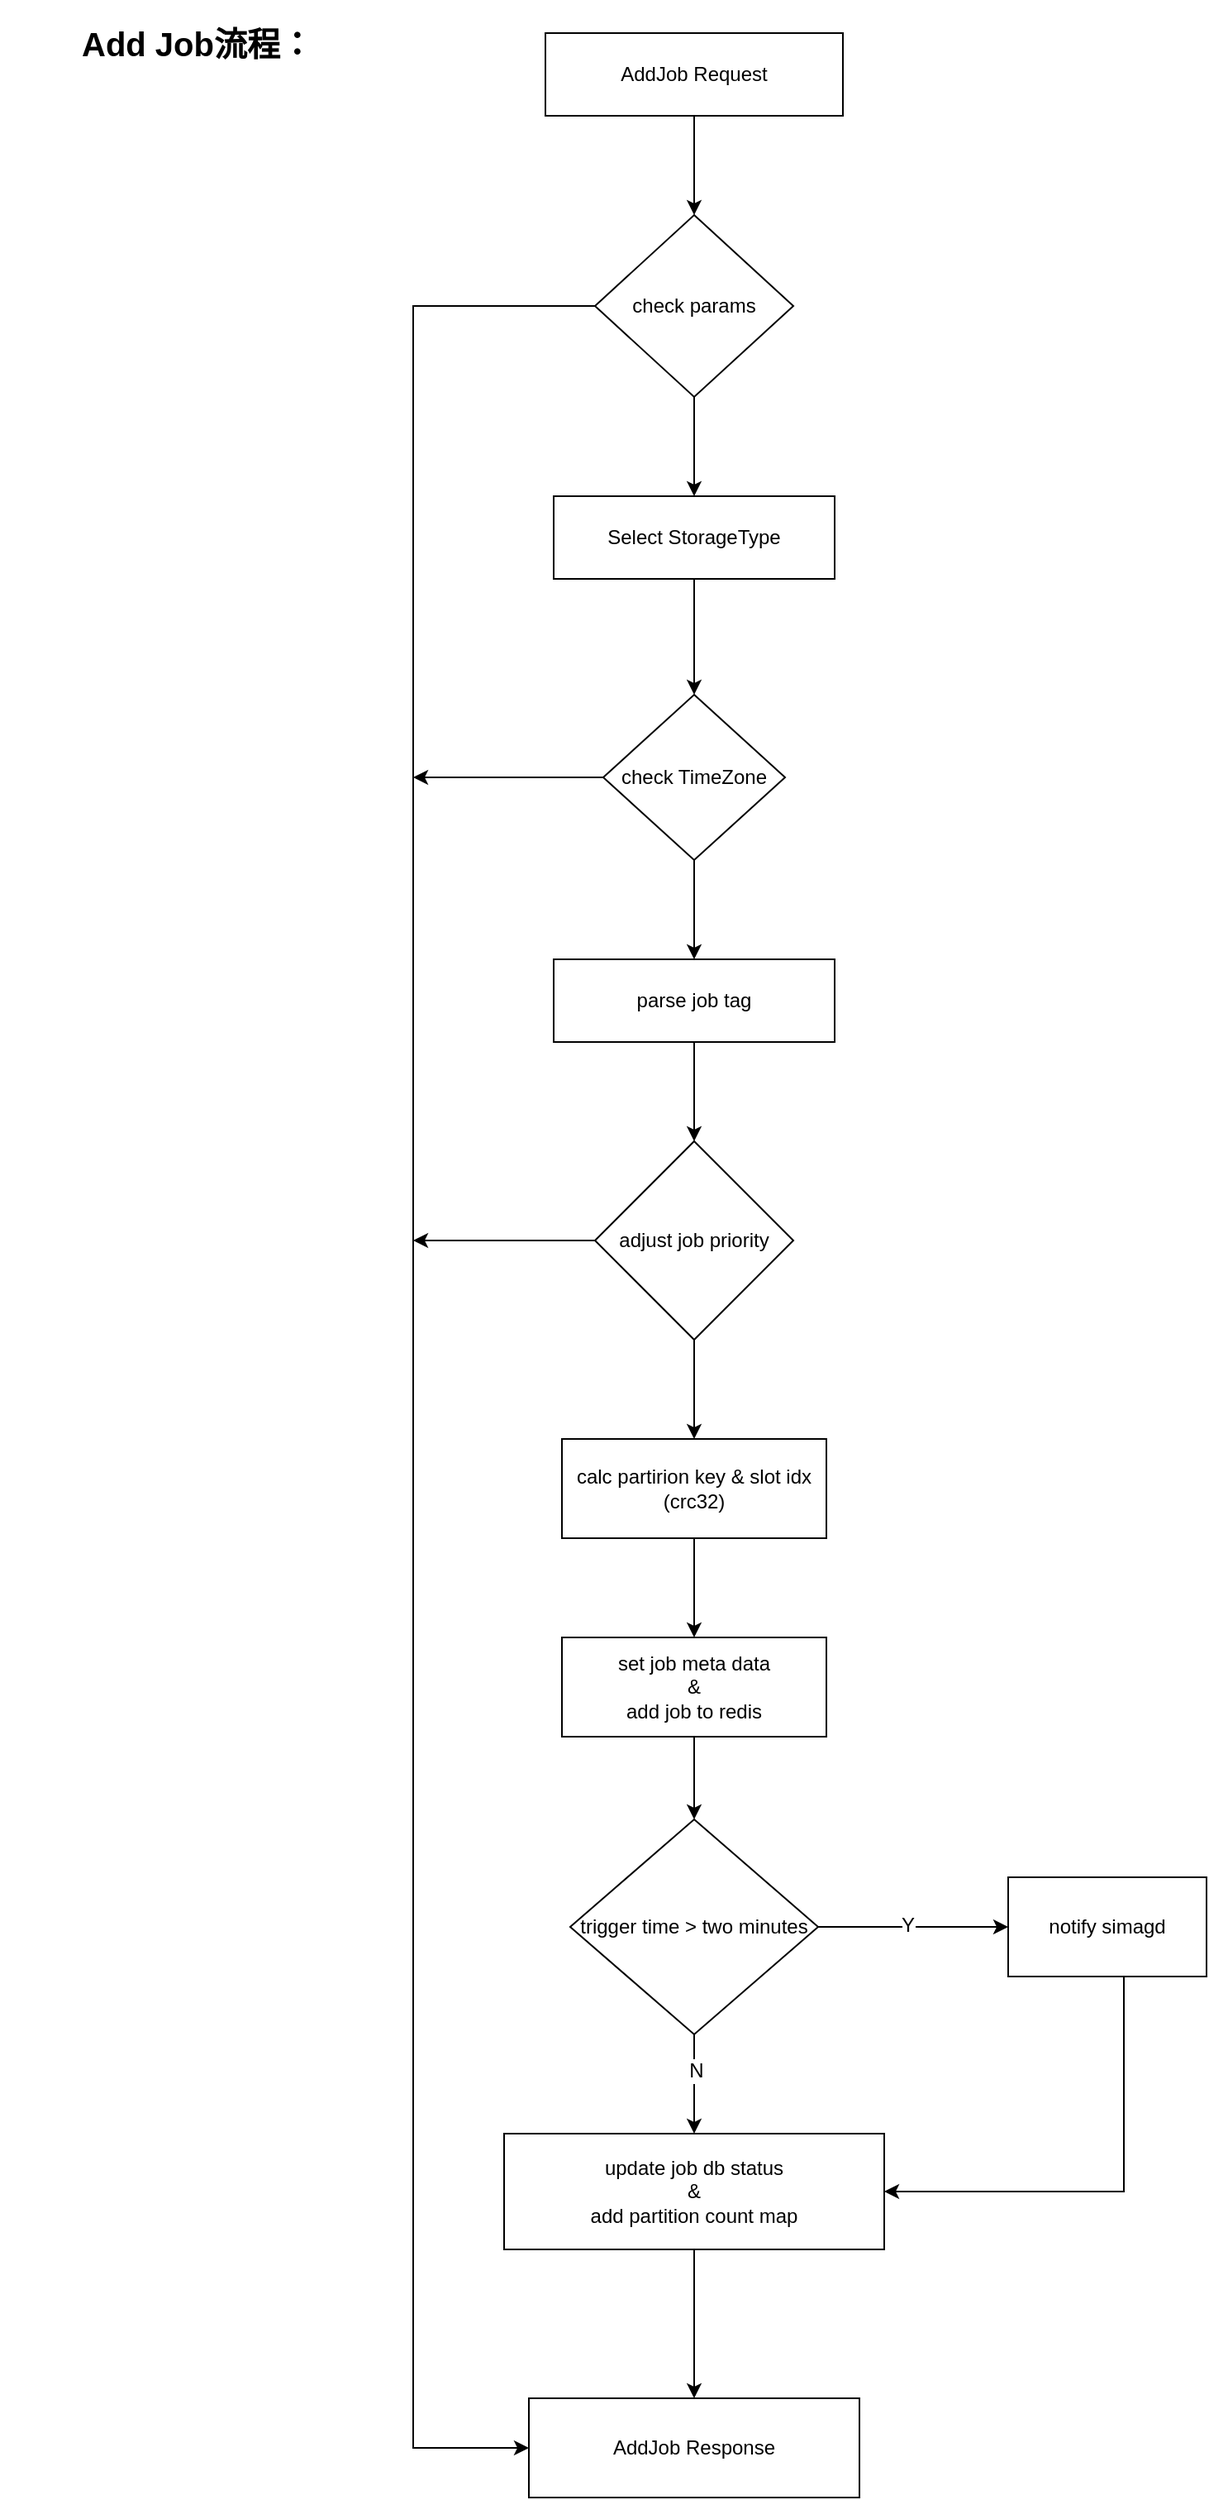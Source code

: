 <mxfile version="14.9.7" type="github">
  <diagram id="tXwRCV2uUOXVd6_iAf8Z" name="第 1 页">
    <mxGraphModel dx="2626" dy="749" grid="1" gridSize="10" guides="1" tooltips="1" connect="1" arrows="1" fold="1" page="0" pageScale="1" pageWidth="827" pageHeight="1169" math="0" shadow="0">
      <root>
        <mxCell id="0" />
        <mxCell id="1" parent="0" />
        <mxCell id="6F7Ck0YBmOQ59BSvPMI2-1" value="Add Job流程：" style="text;html=1;strokeColor=none;fillColor=none;align=center;verticalAlign=middle;whiteSpace=wrap;rounded=0;fontSize=20;fontStyle=1" parent="1" vertex="1">
          <mxGeometry x="-827" width="238.75" height="51" as="geometry" />
        </mxCell>
        <mxCell id="6F7Ck0YBmOQ59BSvPMI2-2" style="edgeStyle=orthogonalEdgeStyle;curved=1;rounded=0;orthogonalLoop=1;jettySize=auto;html=1;exitX=0.5;exitY=1;exitDx=0;exitDy=0;fontSize=12;fontColor=#000000;startArrow=none;startFill=0;strokeColor=#000000;" parent="1" source="6F7Ck0YBmOQ59BSvPMI2-3" target="6F7Ck0YBmOQ59BSvPMI2-6" edge="1">
          <mxGeometry relative="1" as="geometry" />
        </mxCell>
        <mxCell id="6F7Ck0YBmOQ59BSvPMI2-3" value="AddJob Request" style="rounded=0;whiteSpace=wrap;html=1;fontSize=12;fontColor=#000000;strokeColor=#000000;gradientColor=none;align=center;verticalAlign=middle;" parent="1" vertex="1">
          <mxGeometry x="-497" y="20" width="180" height="50" as="geometry" />
        </mxCell>
        <mxCell id="6F7Ck0YBmOQ59BSvPMI2-4" style="edgeStyle=orthogonalEdgeStyle;curved=1;rounded=0;orthogonalLoop=1;jettySize=auto;html=1;exitX=0.5;exitY=1;exitDx=0;exitDy=0;entryX=0.5;entryY=0;entryDx=0;entryDy=0;fontSize=12;fontColor=#000000;startArrow=none;startFill=0;strokeColor=#000000;" parent="1" source="6F7Ck0YBmOQ59BSvPMI2-6" target="6F7Ck0YBmOQ59BSvPMI2-8" edge="1">
          <mxGeometry relative="1" as="geometry" />
        </mxCell>
        <mxCell id="6F7Ck0YBmOQ59BSvPMI2-5" style="edgeStyle=orthogonalEdgeStyle;rounded=0;orthogonalLoop=1;jettySize=auto;html=1;exitX=0;exitY=0.5;exitDx=0;exitDy=0;entryX=0;entryY=0.5;entryDx=0;entryDy=0;fontSize=12;fontColor=#000000;startArrow=none;startFill=0;strokeColor=#000000;" parent="1" source="6F7Ck0YBmOQ59BSvPMI2-6" target="6F7Ck0YBmOQ59BSvPMI2-30" edge="1">
          <mxGeometry relative="1" as="geometry">
            <Array as="points">
              <mxPoint x="-577" y="185" />
              <mxPoint x="-577" y="1480" />
            </Array>
          </mxGeometry>
        </mxCell>
        <mxCell id="6F7Ck0YBmOQ59BSvPMI2-6" value="check params" style="rhombus;whiteSpace=wrap;html=1;fontSize=12;fontColor=#000000;strokeColor=#000000;gradientColor=none;align=center;verticalAlign=middle;" parent="1" vertex="1">
          <mxGeometry x="-467" y="130" width="120" height="110" as="geometry" />
        </mxCell>
        <mxCell id="6F7Ck0YBmOQ59BSvPMI2-7" style="edgeStyle=orthogonalEdgeStyle;curved=1;rounded=0;orthogonalLoop=1;jettySize=auto;html=1;exitX=0.5;exitY=1;exitDx=0;exitDy=0;entryX=0.5;entryY=0;entryDx=0;entryDy=0;fontSize=12;fontColor=#000000;startArrow=none;startFill=0;strokeColor=#000000;" parent="1" source="6F7Ck0YBmOQ59BSvPMI2-8" target="6F7Ck0YBmOQ59BSvPMI2-11" edge="1">
          <mxGeometry relative="1" as="geometry" />
        </mxCell>
        <mxCell id="6F7Ck0YBmOQ59BSvPMI2-8" value="Select StorageType" style="rounded=0;whiteSpace=wrap;html=1;fontSize=12;fontColor=#000000;strokeColor=#000000;gradientColor=none;align=center;verticalAlign=middle;" parent="1" vertex="1">
          <mxGeometry x="-492" y="300" width="170" height="50" as="geometry" />
        </mxCell>
        <mxCell id="6F7Ck0YBmOQ59BSvPMI2-9" style="edgeStyle=orthogonalEdgeStyle;curved=1;rounded=0;orthogonalLoop=1;jettySize=auto;html=1;exitX=0.5;exitY=1;exitDx=0;exitDy=0;entryX=0.5;entryY=0;entryDx=0;entryDy=0;fontSize=12;fontColor=#000000;startArrow=none;startFill=0;strokeColor=#000000;" parent="1" source="6F7Ck0YBmOQ59BSvPMI2-11" target="6F7Ck0YBmOQ59BSvPMI2-13" edge="1">
          <mxGeometry relative="1" as="geometry" />
        </mxCell>
        <mxCell id="6F7Ck0YBmOQ59BSvPMI2-10" style="edgeStyle=orthogonalEdgeStyle;rounded=0;orthogonalLoop=1;jettySize=auto;html=1;fontSize=12;fontColor=#000000;startArrow=none;startFill=0;strokeColor=#000000;" parent="1" source="6F7Ck0YBmOQ59BSvPMI2-11" edge="1">
          <mxGeometry relative="1" as="geometry">
            <mxPoint x="-577" y="470" as="targetPoint" />
          </mxGeometry>
        </mxCell>
        <mxCell id="6F7Ck0YBmOQ59BSvPMI2-11" value="check TimeZone" style="rhombus;whiteSpace=wrap;html=1;fontSize=12;fontColor=#000000;strokeColor=#000000;gradientColor=none;align=center;verticalAlign=middle;" parent="1" vertex="1">
          <mxGeometry x="-462" y="420" width="110" height="100" as="geometry" />
        </mxCell>
        <mxCell id="6F7Ck0YBmOQ59BSvPMI2-12" style="edgeStyle=orthogonalEdgeStyle;curved=1;rounded=0;orthogonalLoop=1;jettySize=auto;html=1;exitX=0.5;exitY=1;exitDx=0;exitDy=0;fontSize=12;fontColor=#000000;startArrow=none;startFill=0;strokeColor=#000000;" parent="1" source="6F7Ck0YBmOQ59BSvPMI2-13" target="6F7Ck0YBmOQ59BSvPMI2-16" edge="1">
          <mxGeometry relative="1" as="geometry" />
        </mxCell>
        <mxCell id="6F7Ck0YBmOQ59BSvPMI2-13" value="parse job tag" style="rounded=0;whiteSpace=wrap;html=1;fontSize=12;fontColor=#000000;strokeColor=#000000;gradientColor=none;align=center;verticalAlign=middle;" parent="1" vertex="1">
          <mxGeometry x="-492" y="580" width="170" height="50" as="geometry" />
        </mxCell>
        <mxCell id="6F7Ck0YBmOQ59BSvPMI2-14" style="edgeStyle=orthogonalEdgeStyle;curved=1;rounded=0;orthogonalLoop=1;jettySize=auto;html=1;exitX=0.5;exitY=1;exitDx=0;exitDy=0;entryX=0.5;entryY=0;entryDx=0;entryDy=0;fontSize=12;fontColor=#000000;startArrow=none;startFill=0;strokeColor=#000000;" parent="1" source="6F7Ck0YBmOQ59BSvPMI2-16" target="6F7Ck0YBmOQ59BSvPMI2-18" edge="1">
          <mxGeometry relative="1" as="geometry" />
        </mxCell>
        <mxCell id="6F7Ck0YBmOQ59BSvPMI2-15" style="edgeStyle=orthogonalEdgeStyle;rounded=0;orthogonalLoop=1;jettySize=auto;html=1;fontSize=12;fontColor=#000000;startArrow=none;startFill=0;strokeColor=#000000;" parent="1" source="6F7Ck0YBmOQ59BSvPMI2-16" edge="1">
          <mxGeometry relative="1" as="geometry">
            <mxPoint x="-577" y="750" as="targetPoint" />
          </mxGeometry>
        </mxCell>
        <mxCell id="6F7Ck0YBmOQ59BSvPMI2-16" value="adjust job priority" style="rhombus;whiteSpace=wrap;html=1;fontSize=12;fontColor=#000000;strokeColor=#000000;gradientColor=none;align=center;verticalAlign=middle;" parent="1" vertex="1">
          <mxGeometry x="-467" y="690" width="120" height="120" as="geometry" />
        </mxCell>
        <mxCell id="6F7Ck0YBmOQ59BSvPMI2-17" style="edgeStyle=orthogonalEdgeStyle;curved=1;rounded=0;orthogonalLoop=1;jettySize=auto;html=1;exitX=0.5;exitY=1;exitDx=0;exitDy=0;entryX=0.5;entryY=0;entryDx=0;entryDy=0;fontSize=12;fontColor=#000000;startArrow=none;startFill=0;strokeColor=#000000;" parent="1" source="6F7Ck0YBmOQ59BSvPMI2-18" target="6F7Ck0YBmOQ59BSvPMI2-20" edge="1">
          <mxGeometry relative="1" as="geometry" />
        </mxCell>
        <mxCell id="6F7Ck0YBmOQ59BSvPMI2-18" value="calc partirion key &amp;amp; slot idx&lt;br&gt;(crc32)" style="rounded=0;whiteSpace=wrap;html=1;fontSize=12;fontColor=#000000;strokeColor=#000000;gradientColor=none;align=center;verticalAlign=middle;" parent="1" vertex="1">
          <mxGeometry x="-487" y="870" width="160" height="60" as="geometry" />
        </mxCell>
        <mxCell id="6F7Ck0YBmOQ59BSvPMI2-19" style="edgeStyle=orthogonalEdgeStyle;curved=1;rounded=0;orthogonalLoop=1;jettySize=auto;html=1;exitX=0.5;exitY=1;exitDx=0;exitDy=0;entryX=0.5;entryY=0;entryDx=0;entryDy=0;fontSize=12;fontColor=#000000;startArrow=none;startFill=0;strokeColor=#000000;" parent="1" source="6F7Ck0YBmOQ59BSvPMI2-20" target="6F7Ck0YBmOQ59BSvPMI2-25" edge="1">
          <mxGeometry relative="1" as="geometry" />
        </mxCell>
        <mxCell id="6F7Ck0YBmOQ59BSvPMI2-20" value="set job meta data&lt;br&gt;&amp;amp;&lt;br&gt;add job to redis" style="rounded=0;whiteSpace=wrap;html=1;fontSize=12;fontColor=#000000;strokeColor=#000000;gradientColor=none;align=center;verticalAlign=middle;" parent="1" vertex="1">
          <mxGeometry x="-487" y="990" width="160" height="60" as="geometry" />
        </mxCell>
        <mxCell id="6F7Ck0YBmOQ59BSvPMI2-21" style="edgeStyle=orthogonalEdgeStyle;curved=1;rounded=0;orthogonalLoop=1;jettySize=auto;html=1;entryX=0;entryY=0.5;entryDx=0;entryDy=0;fontSize=12;fontColor=#000000;startArrow=none;startFill=0;strokeColor=#000000;" parent="1" source="6F7Ck0YBmOQ59BSvPMI2-25" target="6F7Ck0YBmOQ59BSvPMI2-27" edge="1">
          <mxGeometry relative="1" as="geometry" />
        </mxCell>
        <mxCell id="6F7Ck0YBmOQ59BSvPMI2-22" value="Y" style="edgeLabel;html=1;align=center;verticalAlign=middle;resizable=0;points=[];fontSize=12;fontColor=#000000;" parent="6F7Ck0YBmOQ59BSvPMI2-21" vertex="1" connectable="0">
          <mxGeometry x="-0.067" y="1" relative="1" as="geometry">
            <mxPoint as="offset" />
          </mxGeometry>
        </mxCell>
        <mxCell id="6F7Ck0YBmOQ59BSvPMI2-23" style="edgeStyle=orthogonalEdgeStyle;curved=1;rounded=0;orthogonalLoop=1;jettySize=auto;html=1;exitX=0.5;exitY=1;exitDx=0;exitDy=0;entryX=0.5;entryY=0;entryDx=0;entryDy=0;fontSize=12;fontColor=#000000;startArrow=none;startFill=0;strokeColor=#000000;" parent="1" source="6F7Ck0YBmOQ59BSvPMI2-25" target="6F7Ck0YBmOQ59BSvPMI2-29" edge="1">
          <mxGeometry relative="1" as="geometry" />
        </mxCell>
        <mxCell id="6F7Ck0YBmOQ59BSvPMI2-24" value="N" style="edgeLabel;html=1;align=center;verticalAlign=middle;resizable=0;points=[];fontSize=12;fontColor=#000000;" parent="6F7Ck0YBmOQ59BSvPMI2-23" vertex="1" connectable="0">
          <mxGeometry x="-0.275" y="1" relative="1" as="geometry">
            <mxPoint as="offset" />
          </mxGeometry>
        </mxCell>
        <mxCell id="6F7Ck0YBmOQ59BSvPMI2-25" value="trigger time &amp;gt; two minutes" style="rhombus;whiteSpace=wrap;html=1;fontSize=12;fontColor=#000000;strokeColor=#000000;gradientColor=none;align=center;verticalAlign=middle;" parent="1" vertex="1">
          <mxGeometry x="-482" y="1100" width="150" height="130" as="geometry" />
        </mxCell>
        <mxCell id="6F7Ck0YBmOQ59BSvPMI2-26" style="edgeStyle=orthogonalEdgeStyle;rounded=0;orthogonalLoop=1;jettySize=auto;html=1;entryX=1;entryY=0.5;entryDx=0;entryDy=0;fontSize=12;fontColor=#000000;startArrow=none;startFill=0;strokeColor=#000000;" parent="1" source="6F7Ck0YBmOQ59BSvPMI2-27" target="6F7Ck0YBmOQ59BSvPMI2-29" edge="1">
          <mxGeometry relative="1" as="geometry">
            <Array as="points">
              <mxPoint x="-147" y="1325" />
            </Array>
          </mxGeometry>
        </mxCell>
        <mxCell id="6F7Ck0YBmOQ59BSvPMI2-27" value="notify simagd" style="rounded=0;whiteSpace=wrap;html=1;fontSize=12;fontColor=#000000;strokeColor=#000000;gradientColor=none;align=center;verticalAlign=middle;" parent="1" vertex="1">
          <mxGeometry x="-217" y="1135" width="120" height="60" as="geometry" />
        </mxCell>
        <mxCell id="6F7Ck0YBmOQ59BSvPMI2-28" style="edgeStyle=orthogonalEdgeStyle;rounded=0;orthogonalLoop=1;jettySize=auto;html=1;exitX=0.5;exitY=1;exitDx=0;exitDy=0;entryX=0.5;entryY=0;entryDx=0;entryDy=0;fontSize=12;fontColor=#000000;startArrow=none;startFill=0;strokeColor=#000000;" parent="1" source="6F7Ck0YBmOQ59BSvPMI2-29" target="6F7Ck0YBmOQ59BSvPMI2-30" edge="1">
          <mxGeometry relative="1" as="geometry" />
        </mxCell>
        <mxCell id="6F7Ck0YBmOQ59BSvPMI2-29" value="update job db status&lt;br&gt;&amp;amp;&lt;br&gt;add partition count map" style="rounded=0;whiteSpace=wrap;html=1;fontSize=12;fontColor=#000000;strokeColor=#000000;gradientColor=none;align=center;verticalAlign=middle;" parent="1" vertex="1">
          <mxGeometry x="-522" y="1290" width="230" height="70" as="geometry" />
        </mxCell>
        <mxCell id="6F7Ck0YBmOQ59BSvPMI2-30" value="AddJob Response" style="rounded=0;whiteSpace=wrap;html=1;fontSize=12;fontColor=#000000;strokeColor=#000000;gradientColor=none;align=center;verticalAlign=middle;" parent="1" vertex="1">
          <mxGeometry x="-507" y="1450" width="200" height="60" as="geometry" />
        </mxCell>
      </root>
    </mxGraphModel>
  </diagram>
</mxfile>
